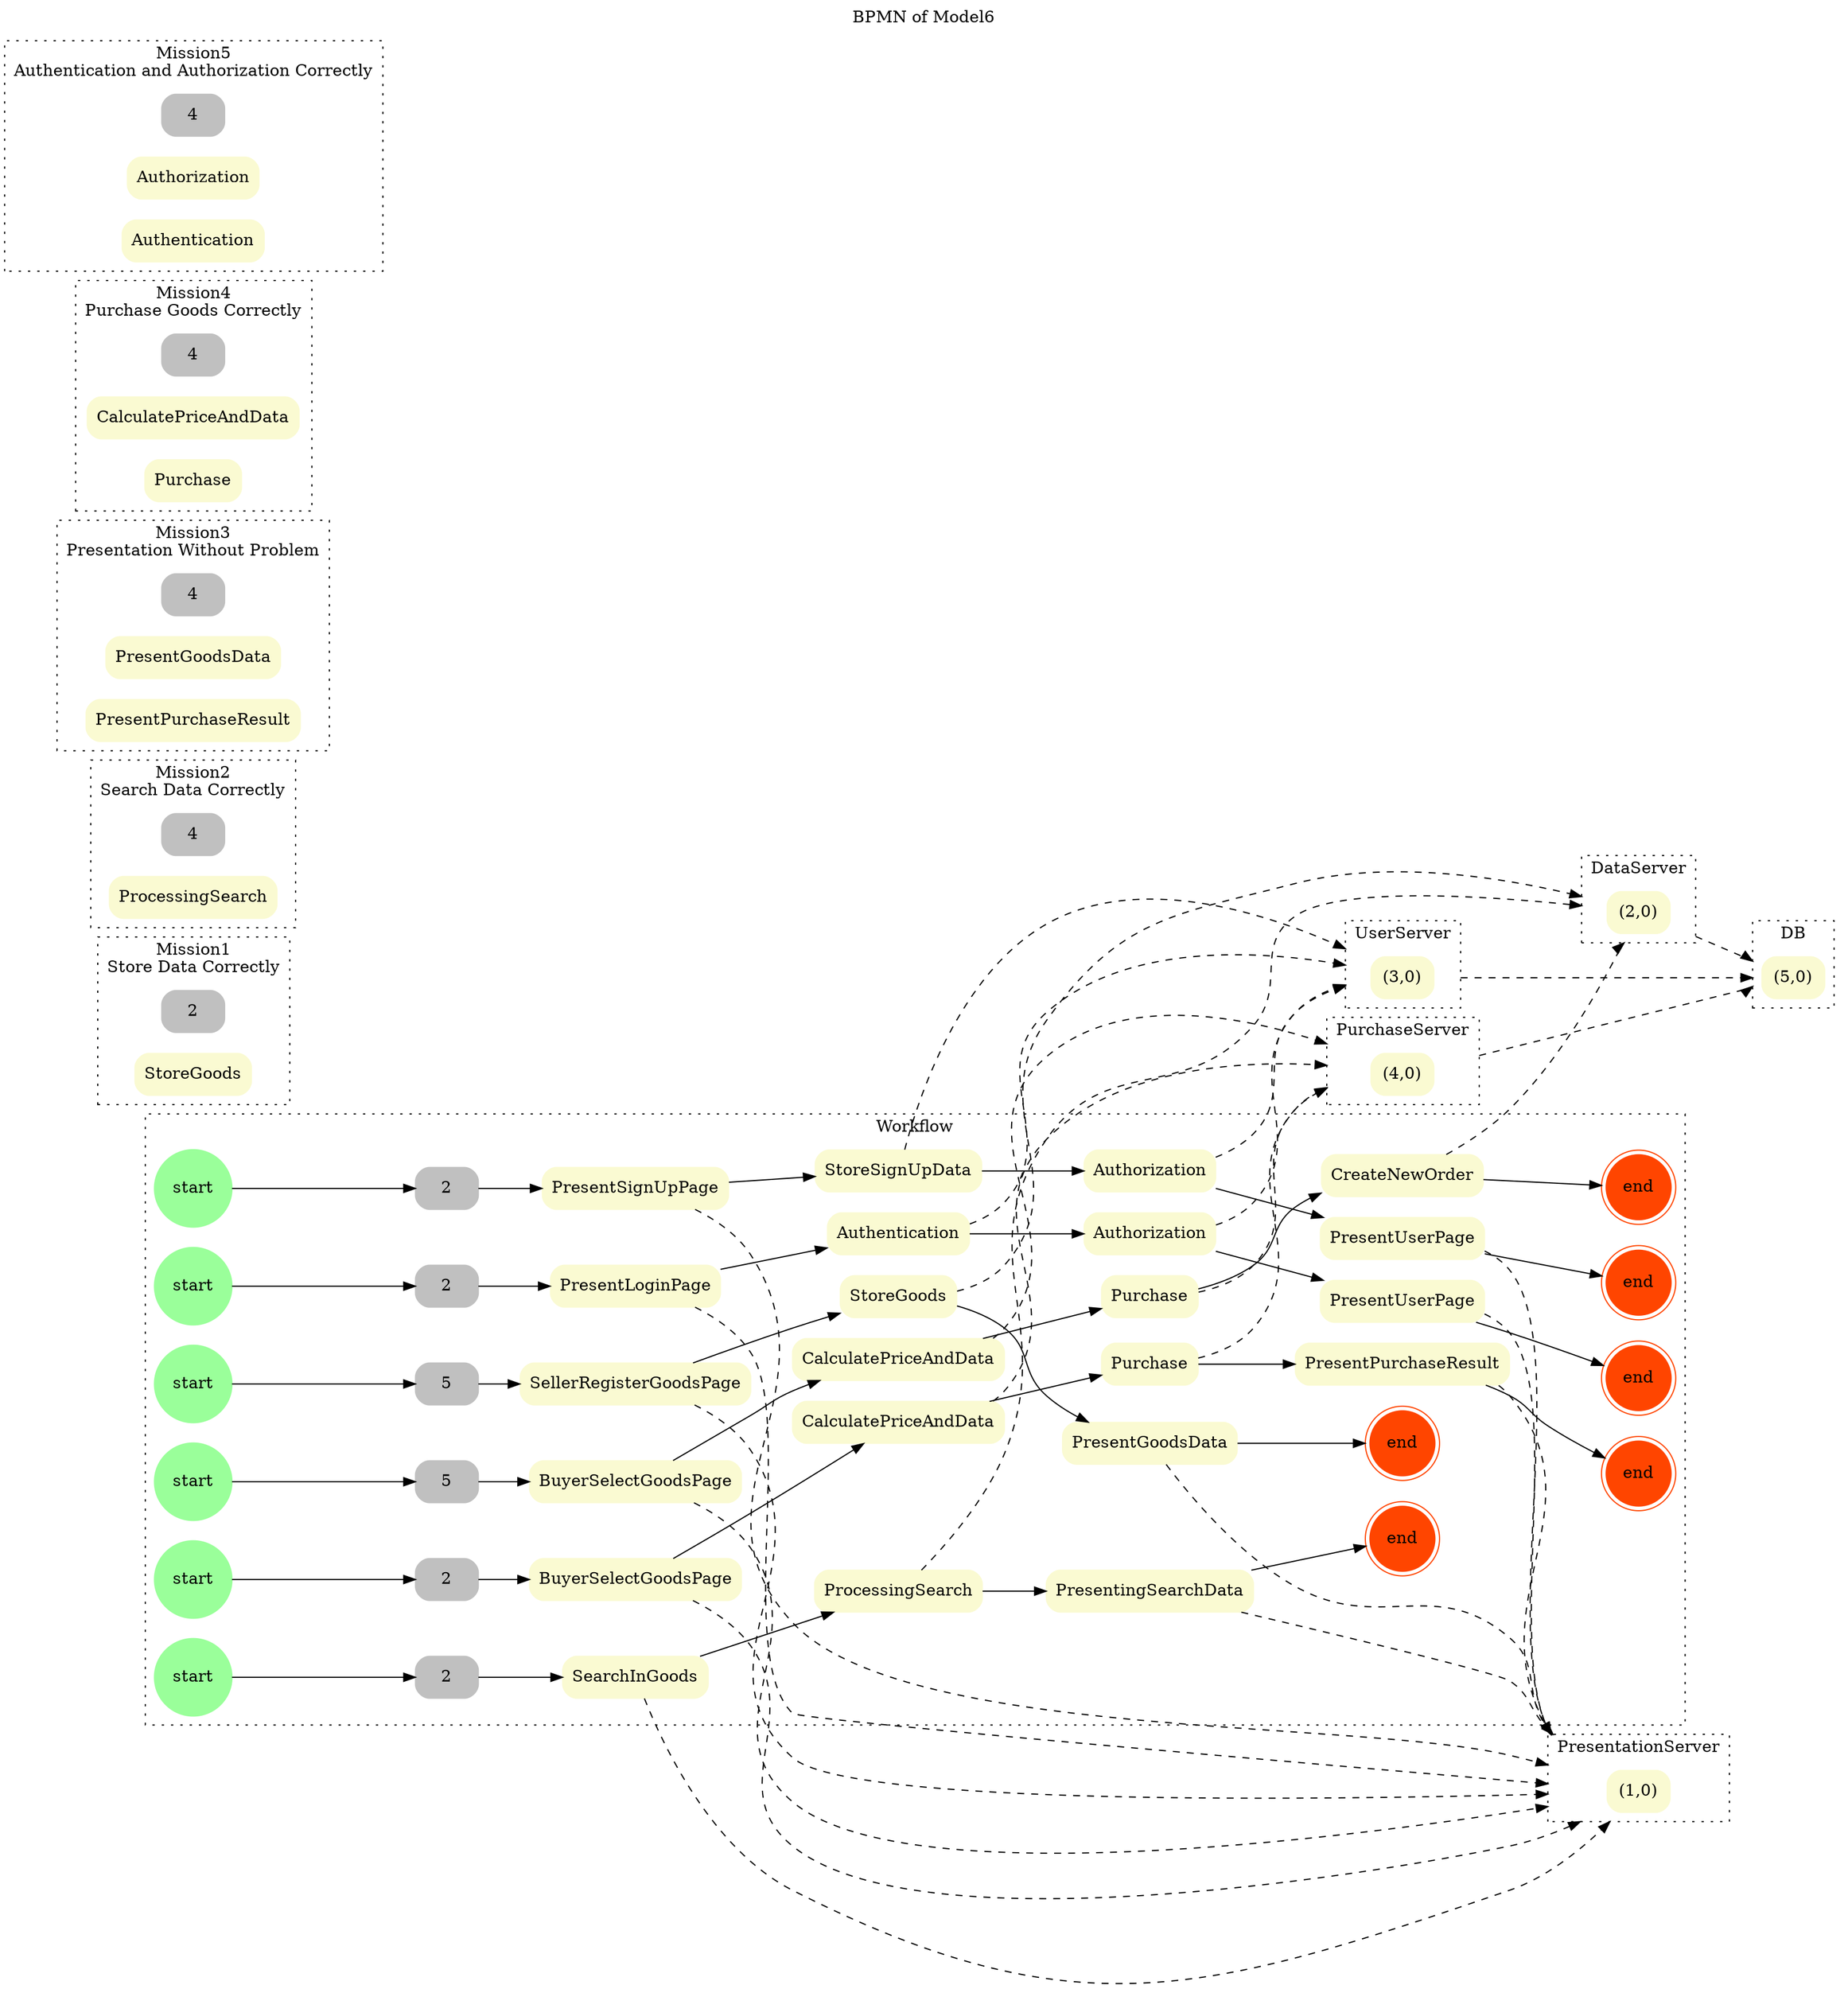 // BPMN
digraph BPMN {
	graph [compound=true label="BPMN of Model6" labelloc=t rankdir=LR]
	node [color=lightgoldenrodyellow shape=rectangle style="rounded,filled"]
	"start.1" [label=start color=palegreen1 shape=circle]
	"end.1" [label=end color=orangered shape=doublecircle]
	"start.2" [label=start color=palegreen1 shape=circle]
	"end.2" [label=end color=orangered shape=doublecircle]
	"start.3" [label=start color=palegreen1 shape=circle]
	"end.3" [label=end color=orangered shape=doublecircle]
	"start.4" [label=start color=palegreen1 shape=circle]
	"end.4" [label=end color=orangered shape=doublecircle]
	"start.5" [label=start color=palegreen1 shape=circle]
	"end.5" [label=end color=orangered shape=doublecircle]
	"start.6" [label=start color=palegreen1 shape=circle]
	"end.6" [label=end color=orangered shape=doublecircle]
	5.1 [label=5 color=gray]
	"SellerRegisterGoodsPage.1" [label=SellerRegisterGoodsPage]
	"StoreGoods.1" [label=StoreGoods]
	"PresentGoodsData.1" [label=PresentGoodsData]
	2.2 [label=2 color=gray]
	"BuyerSelectGoodsPage.2" [label=BuyerSelectGoodsPage]
	"CalculatePriceAndData.2" [label=CalculatePriceAndData]
	"Purchase.2" [label=Purchase]
	"PresentPurchaseResult.2" [label=PresentPurchaseResult]
	5.3 [label=5 color=gray]
	"BuyerSelectGoodsPage.3" [label=BuyerSelectGoodsPage]
	"CalculatePriceAndData.3" [label=CalculatePriceAndData]
	"Purchase.3" [label=Purchase]
	"CreateNewOrder.3" [label=CreateNewOrder]
	2.4 [label=2 color=gray]
	"SearchInGoods.4" [label=SearchInGoods]
	"ProcessingSearch.4" [label=ProcessingSearch]
	"PresentingSearchData.4" [label=PresentingSearchData]
	2.5 [label=2 color=gray]
	"PresentSignUpPage.5" [label=PresentSignUpPage]
	"StoreSignUpData.5" [label=StoreSignUpData]
	"Authorization.5" [label=Authorization]
	"PresentUserPage.5" [label=PresentUserPage]
	2.6 [label=2 color=gray]
	"PresentLoginPage.6" [label=PresentLoginPage]
	"Authentication.6" [label=Authentication]
	"Authorization.6" [label=Authorization]
	"PresentUserPage.6" [label=PresentUserPage]
	"(2,0).DataServer" [label="(2,0)"]
	"(3,0).UserServer" [label="(3,0)"]
	"(4,0).PurchaseServer" [label="(4,0)"]
	"(1,0).PresentationServer" [label="(1,0)"]
	"(5,0).DB" [label="(5,0)"]
	"2.Store Data Correctly" [label=2 color=gray]
	"StoreGoods.Store Data Correctly" [label=StoreGoods]
	"4.Search Data Correctly" [label=4 color=gray]
	"ProcessingSearch.Search Data Correctly" [label=ProcessingSearch]
	"4.Presentation Without Problem" [label=4 color=gray]
	"PresentGoodsData.Presentation Without Problem" [label=PresentGoodsData]
	"PresentPurchaseResult.Presentation Without Problem" [label=PresentPurchaseResult]
	"4.Purchase Goods Correctly" [label=4 color=gray]
	"CalculatePriceAndData.Purchase Goods Correctly" [label=CalculatePriceAndData]
	"Purchase.Purchase Goods Correctly" [label=Purchase]
	"4.Authentication and Authorization Correctly" [label=4 color=gray]
	"Authorization.Authentication and Authorization Correctly" [label=Authorization]
	"Authentication.Authentication and Authorization Correctly" [label=Authentication]
	subgraph cluster_workflow {
		label=Workflow style=dotted
		"start.1"
		"end.1"
		"start.2"
		"end.2"
		"start.3"
		"end.3"
		"start.4"
		"end.4"
		"start.5"
		"end.5"
		"start.6"
		"end.6"
		5.1
		2.2
		5.3
		2.4
		2.5
		2.6
		"SellerRegisterGoodsPage.1"
		"StoreGoods.1"
		"PresentGoodsData.1"
		"BuyerSelectGoodsPage.2"
		"CalculatePriceAndData.2"
		"Purchase.2"
		"PresentPurchaseResult.2"
		"BuyerSelectGoodsPage.3"
		"CalculatePriceAndData.3"
		"Purchase.3"
		"CreateNewOrder.3"
		"SearchInGoods.4"
		"ProcessingSearch.4"
		"PresentingSearchData.4"
		"PresentSignUpPage.5"
		"StoreSignUpData.5"
		"Authorization.5"
		"PresentUserPage.5"
		"PresentLoginPage.6"
		"Authentication.6"
		"Authorization.6"
		"PresentUserPage.6"
	}
	subgraph cluster_dataserver {
		label=DataServer style=dotted
		"(2,0).DataServer"
	}
	subgraph cluster_userserver {
		label=UserServer style=dotted
		"(3,0).UserServer"
	}
	subgraph cluster_purchaseserver {
		label=PurchaseServer style=dotted
		"(4,0).PurchaseServer"
	}
	subgraph cluster_presentationserver {
		label=PresentationServer style=dotted
		"(1,0).PresentationServer"
	}
	subgraph cluster_db {
		label=DB style=dotted
		"(5,0).DB"
	}
	subgraph cluster_mission1 {
		label="Mission1\nStore Data Correctly" style=dotted
		"2.Store Data Correctly"
		"StoreGoods.Store Data Correctly"
	}
	subgraph cluster_mission2 {
		label="Mission2\nSearch Data Correctly" style=dotted
		"4.Search Data Correctly"
		"ProcessingSearch.Search Data Correctly"
	}
	subgraph cluster_mission3 {
		label="Mission3\nPresentation Without Problem" style=dotted
		"4.Presentation Without Problem"
		"PresentGoodsData.Presentation Without Problem"
		"PresentPurchaseResult.Presentation Without Problem"
	}
	subgraph cluster_mission4 {
		label="Mission4\nPurchase Goods Correctly" style=dotted
		"4.Purchase Goods Correctly"
		"CalculatePriceAndData.Purchase Goods Correctly"
		"Purchase.Purchase Goods Correctly"
	}
	subgraph cluster_mission5 {
		label="Mission5\nAuthentication and Authorization Correctly" style=dotted
		"4.Authentication and Authorization Correctly"
		"Authorization.Authentication and Authorization Correctly"
		"Authentication.Authentication and Authorization Correctly"
	}
	"start.1" -> 5.1
	5.1 -> "SellerRegisterGoodsPage.1"
	"SellerRegisterGoodsPage.1" -> "StoreGoods.1"
	"StoreGoods.1" -> "PresentGoodsData.1"
	"PresentGoodsData.1" -> "end.1"
	"start.2" -> 2.2
	2.2 -> "BuyerSelectGoodsPage.2"
	"BuyerSelectGoodsPage.2" -> "CalculatePriceAndData.2"
	"CalculatePriceAndData.2" -> "Purchase.2"
	"Purchase.2" -> "PresentPurchaseResult.2"
	"PresentPurchaseResult.2" -> "end.2"
	"start.3" -> 5.3
	5.3 -> "BuyerSelectGoodsPage.3"
	"BuyerSelectGoodsPage.3" -> "CalculatePriceAndData.3"
	"CalculatePriceAndData.3" -> "Purchase.3"
	"Purchase.3" -> "CreateNewOrder.3"
	"CreateNewOrder.3" -> "end.3"
	"start.4" -> 2.4
	2.4 -> "SearchInGoods.4"
	"SearchInGoods.4" -> "ProcessingSearch.4"
	"ProcessingSearch.4" -> "PresentingSearchData.4"
	"PresentingSearchData.4" -> "end.4"
	"start.5" -> 2.5
	2.5 -> "PresentSignUpPage.5"
	"PresentSignUpPage.5" -> "StoreSignUpData.5"
	"StoreSignUpData.5" -> "Authorization.5"
	"Authorization.5" -> "PresentUserPage.5"
	"PresentUserPage.5" -> "end.5"
	"start.6" -> 2.6
	2.6 -> "PresentLoginPage.6"
	"PresentLoginPage.6" -> "Authentication.6"
	"Authentication.6" -> "Authorization.6"
	"Authorization.6" -> "PresentUserPage.6"
	"PresentUserPage.6" -> "end.6"
	"SellerRegisterGoodsPage.1" -> "(1,0).PresentationServer" [lhead=cluster_presentationserver style=dashed]
	"StoreGoods.1" -> "(2,0).DataServer" [lhead=cluster_dataserver style=dashed]
	"PresentGoodsData.1" -> "(1,0).PresentationServer" [lhead=cluster_presentationserver style=dashed]
	"BuyerSelectGoodsPage.2" -> "(1,0).PresentationServer" [lhead=cluster_presentationserver style=dashed]
	"CalculatePriceAndData.2" -> "(4,0).PurchaseServer" [lhead=cluster_purchaseserver style=dashed]
	"Purchase.2" -> "(4,0).PurchaseServer" [lhead=cluster_purchaseserver style=dashed]
	"PresentPurchaseResult.2" -> "(1,0).PresentationServer" [lhead=cluster_presentationserver style=dashed]
	"BuyerSelectGoodsPage.3" -> "(1,0).PresentationServer" [lhead=cluster_presentationserver style=dashed]
	"CalculatePriceAndData.3" -> "(4,0).PurchaseServer" [lhead=cluster_purchaseserver style=dashed]
	"Purchase.3" -> "(4,0).PurchaseServer" [lhead=cluster_purchaseserver style=dashed]
	"CreateNewOrder.3" -> "(2,0).DataServer" [lhead=cluster_dataserver style=dashed]
	"SearchInGoods.4" -> "(1,0).PresentationServer" [lhead=cluster_presentationserver style=dashed]
	"ProcessingSearch.4" -> "(2,0).DataServer" [lhead=cluster_dataserver style=dashed]
	"PresentingSearchData.4" -> "(1,0).PresentationServer" [lhead=cluster_presentationserver style=dashed]
	"PresentSignUpPage.5" -> "(1,0).PresentationServer" [lhead=cluster_presentationserver style=dashed]
	"StoreSignUpData.5" -> "(3,0).UserServer" [lhead=cluster_userserver style=dashed]
	"Authorization.5" -> "(3,0).UserServer" [lhead=cluster_userserver style=dashed]
	"PresentUserPage.5" -> "(1,0).PresentationServer" [lhead=cluster_presentationserver style=dashed]
	"PresentLoginPage.6" -> "(1,0).PresentationServer" [lhead=cluster_presentationserver style=dashed]
	"Authentication.6" -> "(3,0).UserServer" [lhead=cluster_userserver style=dashed]
	"Authorization.6" -> "(3,0).UserServer" [lhead=cluster_userserver style=dashed]
	"PresentUserPage.6" -> "(1,0).PresentationServer" [lhead=cluster_presentationserver style=dashed]
	"(2,0).DataServer" -> "(5,0).DB" [lhead=cluster_db ltail=cluster_dataserver style=dashed]
	"(3,0).UserServer" -> "(5,0).DB" [lhead=cluster_db ltail=cluster_userserver style=dashed]
	"(4,0).PurchaseServer" -> "(5,0).DB" [lhead=cluster_db ltail=cluster_purchaseserver style=dashed]
}
